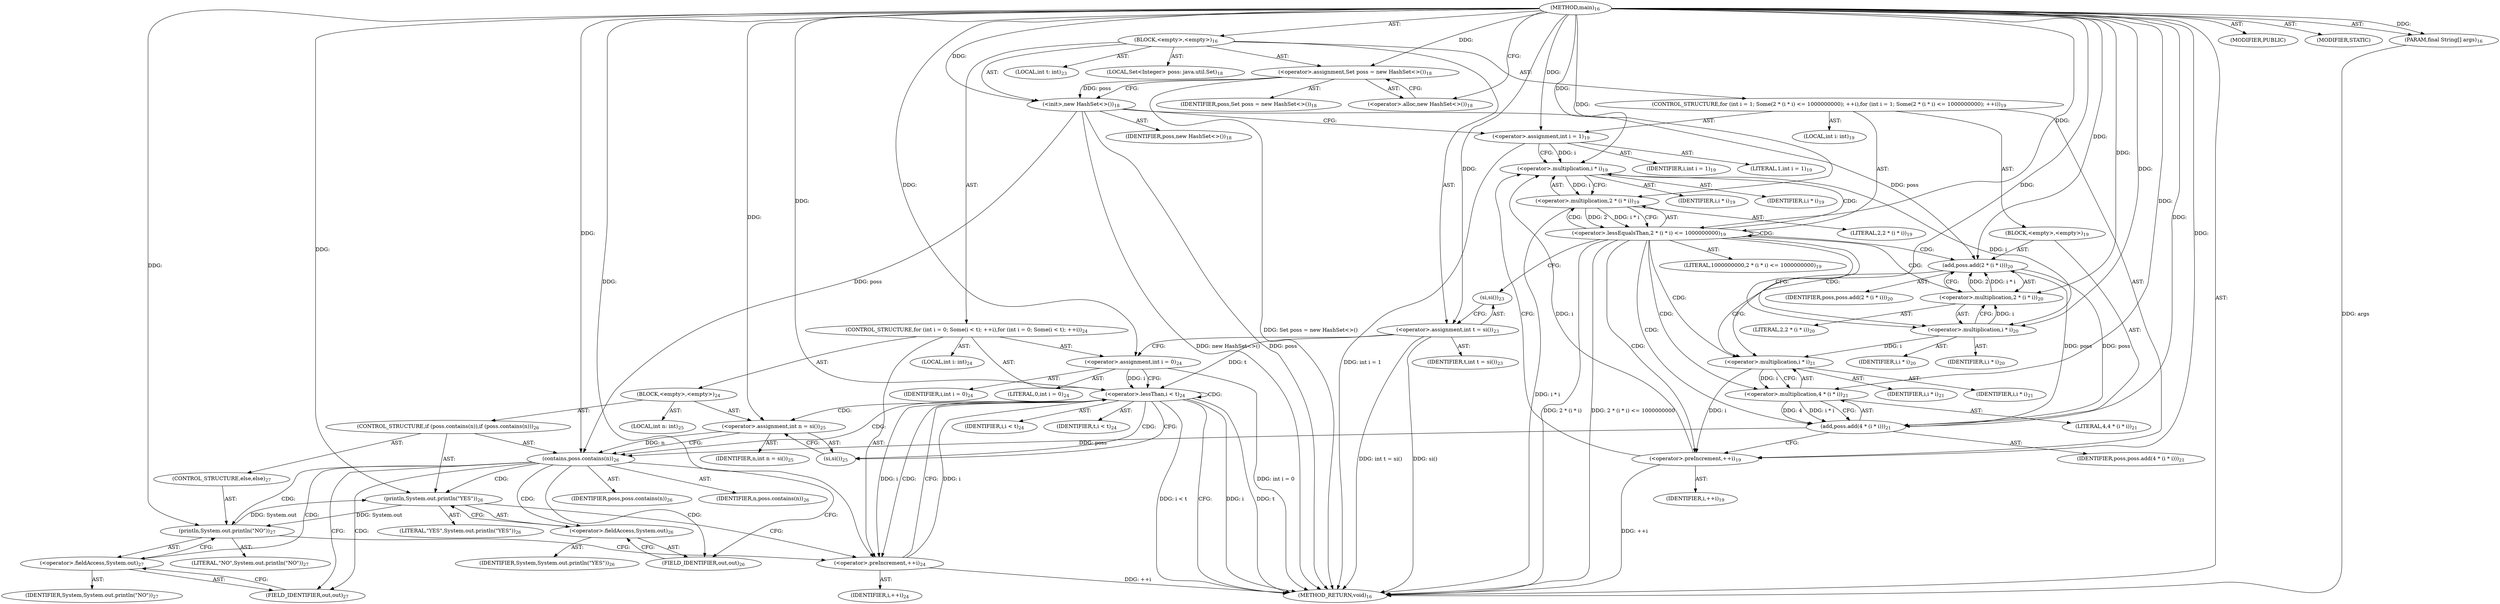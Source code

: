 digraph "main" {  
"50" [label = <(METHOD,main)<SUB>16</SUB>> ]
"51" [label = <(PARAM,final String[] args)<SUB>16</SUB>> ]
"52" [label = <(BLOCK,&lt;empty&gt;,&lt;empty&gt;)<SUB>16</SUB>> ]
"6" [label = <(LOCAL,Set&lt;Integer&gt; poss: java.util.Set)<SUB>18</SUB>> ]
"53" [label = <(&lt;operator&gt;.assignment,Set poss = new HashSet&lt;&gt;())<SUB>18</SUB>> ]
"54" [label = <(IDENTIFIER,poss,Set poss = new HashSet&lt;&gt;())<SUB>18</SUB>> ]
"55" [label = <(&lt;operator&gt;.alloc,new HashSet&lt;&gt;())<SUB>18</SUB>> ]
"56" [label = <(&lt;init&gt;,new HashSet&lt;&gt;())<SUB>18</SUB>> ]
"5" [label = <(IDENTIFIER,poss,new HashSet&lt;&gt;())<SUB>18</SUB>> ]
"57" [label = <(CONTROL_STRUCTURE,for (int i = 1; Some(2 * (i * i) &lt;= 1000000000); ++i),for (int i = 1; Some(2 * (i * i) &lt;= 1000000000); ++i))<SUB>19</SUB>> ]
"58" [label = <(LOCAL,int i: int)<SUB>19</SUB>> ]
"59" [label = <(&lt;operator&gt;.assignment,int i = 1)<SUB>19</SUB>> ]
"60" [label = <(IDENTIFIER,i,int i = 1)<SUB>19</SUB>> ]
"61" [label = <(LITERAL,1,int i = 1)<SUB>19</SUB>> ]
"62" [label = <(&lt;operator&gt;.lessEqualsThan,2 * (i * i) &lt;= 1000000000)<SUB>19</SUB>> ]
"63" [label = <(&lt;operator&gt;.multiplication,2 * (i * i))<SUB>19</SUB>> ]
"64" [label = <(LITERAL,2,2 * (i * i))<SUB>19</SUB>> ]
"65" [label = <(&lt;operator&gt;.multiplication,i * i)<SUB>19</SUB>> ]
"66" [label = <(IDENTIFIER,i,i * i)<SUB>19</SUB>> ]
"67" [label = <(IDENTIFIER,i,i * i)<SUB>19</SUB>> ]
"68" [label = <(LITERAL,1000000000,2 * (i * i) &lt;= 1000000000)<SUB>19</SUB>> ]
"69" [label = <(&lt;operator&gt;.preIncrement,++i)<SUB>19</SUB>> ]
"70" [label = <(IDENTIFIER,i,++i)<SUB>19</SUB>> ]
"71" [label = <(BLOCK,&lt;empty&gt;,&lt;empty&gt;)<SUB>19</SUB>> ]
"72" [label = <(add,poss.add(2 * (i * i)))<SUB>20</SUB>> ]
"73" [label = <(IDENTIFIER,poss,poss.add(2 * (i * i)))<SUB>20</SUB>> ]
"74" [label = <(&lt;operator&gt;.multiplication,2 * (i * i))<SUB>20</SUB>> ]
"75" [label = <(LITERAL,2,2 * (i * i))<SUB>20</SUB>> ]
"76" [label = <(&lt;operator&gt;.multiplication,i * i)<SUB>20</SUB>> ]
"77" [label = <(IDENTIFIER,i,i * i)<SUB>20</SUB>> ]
"78" [label = <(IDENTIFIER,i,i * i)<SUB>20</SUB>> ]
"79" [label = <(add,poss.add(4 * (i * i)))<SUB>21</SUB>> ]
"80" [label = <(IDENTIFIER,poss,poss.add(4 * (i * i)))<SUB>21</SUB>> ]
"81" [label = <(&lt;operator&gt;.multiplication,4 * (i * i))<SUB>21</SUB>> ]
"82" [label = <(LITERAL,4,4 * (i * i))<SUB>21</SUB>> ]
"83" [label = <(&lt;operator&gt;.multiplication,i * i)<SUB>21</SUB>> ]
"84" [label = <(IDENTIFIER,i,i * i)<SUB>21</SUB>> ]
"85" [label = <(IDENTIFIER,i,i * i)<SUB>21</SUB>> ]
"86" [label = <(LOCAL,int t: int)<SUB>23</SUB>> ]
"87" [label = <(&lt;operator&gt;.assignment,int t = si())<SUB>23</SUB>> ]
"88" [label = <(IDENTIFIER,t,int t = si())<SUB>23</SUB>> ]
"89" [label = <(si,si())<SUB>23</SUB>> ]
"90" [label = <(CONTROL_STRUCTURE,for (int i = 0; Some(i &lt; t); ++i),for (int i = 0; Some(i &lt; t); ++i))<SUB>24</SUB>> ]
"91" [label = <(LOCAL,int i: int)<SUB>24</SUB>> ]
"92" [label = <(&lt;operator&gt;.assignment,int i = 0)<SUB>24</SUB>> ]
"93" [label = <(IDENTIFIER,i,int i = 0)<SUB>24</SUB>> ]
"94" [label = <(LITERAL,0,int i = 0)<SUB>24</SUB>> ]
"95" [label = <(&lt;operator&gt;.lessThan,i &lt; t)<SUB>24</SUB>> ]
"96" [label = <(IDENTIFIER,i,i &lt; t)<SUB>24</SUB>> ]
"97" [label = <(IDENTIFIER,t,i &lt; t)<SUB>24</SUB>> ]
"98" [label = <(&lt;operator&gt;.preIncrement,++i)<SUB>24</SUB>> ]
"99" [label = <(IDENTIFIER,i,++i)<SUB>24</SUB>> ]
"100" [label = <(BLOCK,&lt;empty&gt;,&lt;empty&gt;)<SUB>24</SUB>> ]
"101" [label = <(LOCAL,int n: int)<SUB>25</SUB>> ]
"102" [label = <(&lt;operator&gt;.assignment,int n = si())<SUB>25</SUB>> ]
"103" [label = <(IDENTIFIER,n,int n = si())<SUB>25</SUB>> ]
"104" [label = <(si,si())<SUB>25</SUB>> ]
"105" [label = <(CONTROL_STRUCTURE,if (poss.contains(n)),if (poss.contains(n)))<SUB>26</SUB>> ]
"106" [label = <(contains,poss.contains(n))<SUB>26</SUB>> ]
"107" [label = <(IDENTIFIER,poss,poss.contains(n))<SUB>26</SUB>> ]
"108" [label = <(IDENTIFIER,n,poss.contains(n))<SUB>26</SUB>> ]
"109" [label = <(println,System.out.println(&quot;YES&quot;))<SUB>26</SUB>> ]
"110" [label = <(&lt;operator&gt;.fieldAccess,System.out)<SUB>26</SUB>> ]
"111" [label = <(IDENTIFIER,System,System.out.println(&quot;YES&quot;))<SUB>26</SUB>> ]
"112" [label = <(FIELD_IDENTIFIER,out,out)<SUB>26</SUB>> ]
"113" [label = <(LITERAL,&quot;YES&quot;,System.out.println(&quot;YES&quot;))<SUB>26</SUB>> ]
"114" [label = <(CONTROL_STRUCTURE,else,else)<SUB>27</SUB>> ]
"115" [label = <(println,System.out.println(&quot;NO&quot;))<SUB>27</SUB>> ]
"116" [label = <(&lt;operator&gt;.fieldAccess,System.out)<SUB>27</SUB>> ]
"117" [label = <(IDENTIFIER,System,System.out.println(&quot;NO&quot;))<SUB>27</SUB>> ]
"118" [label = <(FIELD_IDENTIFIER,out,out)<SUB>27</SUB>> ]
"119" [label = <(LITERAL,&quot;NO&quot;,System.out.println(&quot;NO&quot;))<SUB>27</SUB>> ]
"120" [label = <(MODIFIER,PUBLIC)> ]
"121" [label = <(MODIFIER,STATIC)> ]
"122" [label = <(METHOD_RETURN,void)<SUB>16</SUB>> ]
  "50" -> "51"  [ label = "AST: "] 
  "50" -> "52"  [ label = "AST: "] 
  "50" -> "120"  [ label = "AST: "] 
  "50" -> "121"  [ label = "AST: "] 
  "50" -> "122"  [ label = "AST: "] 
  "52" -> "6"  [ label = "AST: "] 
  "52" -> "53"  [ label = "AST: "] 
  "52" -> "56"  [ label = "AST: "] 
  "52" -> "57"  [ label = "AST: "] 
  "52" -> "86"  [ label = "AST: "] 
  "52" -> "87"  [ label = "AST: "] 
  "52" -> "90"  [ label = "AST: "] 
  "53" -> "54"  [ label = "AST: "] 
  "53" -> "55"  [ label = "AST: "] 
  "56" -> "5"  [ label = "AST: "] 
  "57" -> "58"  [ label = "AST: "] 
  "57" -> "59"  [ label = "AST: "] 
  "57" -> "62"  [ label = "AST: "] 
  "57" -> "69"  [ label = "AST: "] 
  "57" -> "71"  [ label = "AST: "] 
  "59" -> "60"  [ label = "AST: "] 
  "59" -> "61"  [ label = "AST: "] 
  "62" -> "63"  [ label = "AST: "] 
  "62" -> "68"  [ label = "AST: "] 
  "63" -> "64"  [ label = "AST: "] 
  "63" -> "65"  [ label = "AST: "] 
  "65" -> "66"  [ label = "AST: "] 
  "65" -> "67"  [ label = "AST: "] 
  "69" -> "70"  [ label = "AST: "] 
  "71" -> "72"  [ label = "AST: "] 
  "71" -> "79"  [ label = "AST: "] 
  "72" -> "73"  [ label = "AST: "] 
  "72" -> "74"  [ label = "AST: "] 
  "74" -> "75"  [ label = "AST: "] 
  "74" -> "76"  [ label = "AST: "] 
  "76" -> "77"  [ label = "AST: "] 
  "76" -> "78"  [ label = "AST: "] 
  "79" -> "80"  [ label = "AST: "] 
  "79" -> "81"  [ label = "AST: "] 
  "81" -> "82"  [ label = "AST: "] 
  "81" -> "83"  [ label = "AST: "] 
  "83" -> "84"  [ label = "AST: "] 
  "83" -> "85"  [ label = "AST: "] 
  "87" -> "88"  [ label = "AST: "] 
  "87" -> "89"  [ label = "AST: "] 
  "90" -> "91"  [ label = "AST: "] 
  "90" -> "92"  [ label = "AST: "] 
  "90" -> "95"  [ label = "AST: "] 
  "90" -> "98"  [ label = "AST: "] 
  "90" -> "100"  [ label = "AST: "] 
  "92" -> "93"  [ label = "AST: "] 
  "92" -> "94"  [ label = "AST: "] 
  "95" -> "96"  [ label = "AST: "] 
  "95" -> "97"  [ label = "AST: "] 
  "98" -> "99"  [ label = "AST: "] 
  "100" -> "101"  [ label = "AST: "] 
  "100" -> "102"  [ label = "AST: "] 
  "100" -> "105"  [ label = "AST: "] 
  "102" -> "103"  [ label = "AST: "] 
  "102" -> "104"  [ label = "AST: "] 
  "105" -> "106"  [ label = "AST: "] 
  "105" -> "109"  [ label = "AST: "] 
  "105" -> "114"  [ label = "AST: "] 
  "106" -> "107"  [ label = "AST: "] 
  "106" -> "108"  [ label = "AST: "] 
  "109" -> "110"  [ label = "AST: "] 
  "109" -> "113"  [ label = "AST: "] 
  "110" -> "111"  [ label = "AST: "] 
  "110" -> "112"  [ label = "AST: "] 
  "114" -> "115"  [ label = "AST: "] 
  "115" -> "116"  [ label = "AST: "] 
  "115" -> "119"  [ label = "AST: "] 
  "116" -> "117"  [ label = "AST: "] 
  "116" -> "118"  [ label = "AST: "] 
  "53" -> "56"  [ label = "CFG: "] 
  "56" -> "59"  [ label = "CFG: "] 
  "87" -> "92"  [ label = "CFG: "] 
  "55" -> "53"  [ label = "CFG: "] 
  "59" -> "65"  [ label = "CFG: "] 
  "62" -> "76"  [ label = "CFG: "] 
  "62" -> "89"  [ label = "CFG: "] 
  "69" -> "65"  [ label = "CFG: "] 
  "89" -> "87"  [ label = "CFG: "] 
  "92" -> "95"  [ label = "CFG: "] 
  "95" -> "122"  [ label = "CFG: "] 
  "95" -> "104"  [ label = "CFG: "] 
  "98" -> "95"  [ label = "CFG: "] 
  "63" -> "62"  [ label = "CFG: "] 
  "72" -> "83"  [ label = "CFG: "] 
  "79" -> "69"  [ label = "CFG: "] 
  "102" -> "106"  [ label = "CFG: "] 
  "65" -> "63"  [ label = "CFG: "] 
  "74" -> "72"  [ label = "CFG: "] 
  "81" -> "79"  [ label = "CFG: "] 
  "104" -> "102"  [ label = "CFG: "] 
  "106" -> "112"  [ label = "CFG: "] 
  "106" -> "118"  [ label = "CFG: "] 
  "109" -> "98"  [ label = "CFG: "] 
  "76" -> "74"  [ label = "CFG: "] 
  "83" -> "81"  [ label = "CFG: "] 
  "110" -> "109"  [ label = "CFG: "] 
  "115" -> "98"  [ label = "CFG: "] 
  "112" -> "110"  [ label = "CFG: "] 
  "116" -> "115"  [ label = "CFG: "] 
  "118" -> "116"  [ label = "CFG: "] 
  "50" -> "55"  [ label = "CFG: "] 
  "51" -> "122"  [ label = "DDG: args"] 
  "53" -> "122"  [ label = "DDG: Set poss = new HashSet&lt;&gt;()"] 
  "56" -> "122"  [ label = "DDG: poss"] 
  "56" -> "122"  [ label = "DDG: new HashSet&lt;&gt;()"] 
  "59" -> "122"  [ label = "DDG: int i = 1"] 
  "63" -> "122"  [ label = "DDG: i * i"] 
  "62" -> "122"  [ label = "DDG: 2 * (i * i)"] 
  "62" -> "122"  [ label = "DDG: 2 * (i * i) &lt;= 1000000000"] 
  "87" -> "122"  [ label = "DDG: si()"] 
  "87" -> "122"  [ label = "DDG: int t = si()"] 
  "92" -> "122"  [ label = "DDG: int i = 0"] 
  "95" -> "122"  [ label = "DDG: i"] 
  "95" -> "122"  [ label = "DDG: t"] 
  "95" -> "122"  [ label = "DDG: i &lt; t"] 
  "98" -> "122"  [ label = "DDG: ++i"] 
  "69" -> "122"  [ label = "DDG: ++i"] 
  "50" -> "51"  [ label = "DDG: "] 
  "50" -> "53"  [ label = "DDG: "] 
  "50" -> "87"  [ label = "DDG: "] 
  "53" -> "56"  [ label = "DDG: poss"] 
  "50" -> "56"  [ label = "DDG: "] 
  "50" -> "59"  [ label = "DDG: "] 
  "50" -> "92"  [ label = "DDG: "] 
  "63" -> "62"  [ label = "DDG: 2"] 
  "63" -> "62"  [ label = "DDG: i * i"] 
  "50" -> "62"  [ label = "DDG: "] 
  "83" -> "69"  [ label = "DDG: i"] 
  "50" -> "69"  [ label = "DDG: "] 
  "92" -> "95"  [ label = "DDG: i"] 
  "98" -> "95"  [ label = "DDG: i"] 
  "50" -> "95"  [ label = "DDG: "] 
  "87" -> "95"  [ label = "DDG: t"] 
  "95" -> "98"  [ label = "DDG: i"] 
  "50" -> "98"  [ label = "DDG: "] 
  "50" -> "102"  [ label = "DDG: "] 
  "50" -> "63"  [ label = "DDG: "] 
  "65" -> "63"  [ label = "DDG: i"] 
  "56" -> "72"  [ label = "DDG: poss"] 
  "79" -> "72"  [ label = "DDG: poss"] 
  "50" -> "72"  [ label = "DDG: "] 
  "74" -> "72"  [ label = "DDG: 2"] 
  "74" -> "72"  [ label = "DDG: i * i"] 
  "72" -> "79"  [ label = "DDG: poss"] 
  "50" -> "79"  [ label = "DDG: "] 
  "81" -> "79"  [ label = "DDG: 4"] 
  "81" -> "79"  [ label = "DDG: i * i"] 
  "59" -> "65"  [ label = "DDG: i"] 
  "69" -> "65"  [ label = "DDG: i"] 
  "50" -> "65"  [ label = "DDG: "] 
  "50" -> "74"  [ label = "DDG: "] 
  "76" -> "74"  [ label = "DDG: i"] 
  "50" -> "81"  [ label = "DDG: "] 
  "83" -> "81"  [ label = "DDG: i"] 
  "56" -> "106"  [ label = "DDG: poss"] 
  "79" -> "106"  [ label = "DDG: poss"] 
  "50" -> "106"  [ label = "DDG: "] 
  "102" -> "106"  [ label = "DDG: n"] 
  "115" -> "109"  [ label = "DDG: System.out"] 
  "50" -> "109"  [ label = "DDG: "] 
  "65" -> "76"  [ label = "DDG: i"] 
  "50" -> "76"  [ label = "DDG: "] 
  "76" -> "83"  [ label = "DDG: i"] 
  "50" -> "83"  [ label = "DDG: "] 
  "109" -> "115"  [ label = "DDG: System.out"] 
  "50" -> "115"  [ label = "DDG: "] 
  "62" -> "83"  [ label = "CDG: "] 
  "62" -> "81"  [ label = "CDG: "] 
  "62" -> "72"  [ label = "CDG: "] 
  "62" -> "69"  [ label = "CDG: "] 
  "62" -> "74"  [ label = "CDG: "] 
  "62" -> "63"  [ label = "CDG: "] 
  "62" -> "76"  [ label = "CDG: "] 
  "62" -> "65"  [ label = "CDG: "] 
  "62" -> "62"  [ label = "CDG: "] 
  "62" -> "79"  [ label = "CDG: "] 
  "95" -> "98"  [ label = "CDG: "] 
  "95" -> "102"  [ label = "CDG: "] 
  "95" -> "104"  [ label = "CDG: "] 
  "95" -> "95"  [ label = "CDG: "] 
  "95" -> "106"  [ label = "CDG: "] 
  "106" -> "115"  [ label = "CDG: "] 
  "106" -> "116"  [ label = "CDG: "] 
  "106" -> "118"  [ label = "CDG: "] 
  "106" -> "110"  [ label = "CDG: "] 
  "106" -> "112"  [ label = "CDG: "] 
  "106" -> "109"  [ label = "CDG: "] 
}
